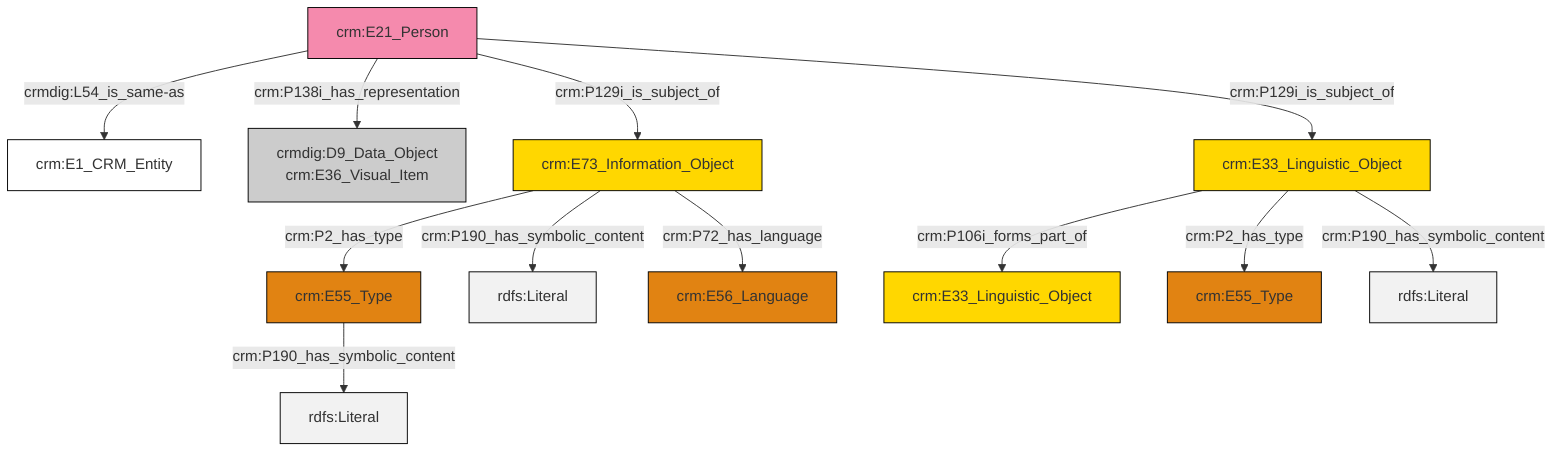graph TD
classDef Literal fill:#f2f2f2,stroke:#000000;
classDef CRM_Entity fill:#FFFFFF,stroke:#000000;
classDef Temporal_Entity fill:#00C9E6, stroke:#000000;
classDef Type fill:#E18312, stroke:#000000;
classDef Time-Span fill:#2C9C91, stroke:#000000;
classDef Appellation fill:#FFEB7F, stroke:#000000;
classDef Place fill:#008836, stroke:#000000;
classDef Persistent_Item fill:#B266B2, stroke:#000000;
classDef Conceptual_Object fill:#FFD700, stroke:#000000;
classDef Physical_Thing fill:#D2B48C, stroke:#000000;
classDef Actor fill:#f58aad, stroke:#000000;
classDef PC_Classes fill:#4ce600, stroke:#000000;
classDef Multi fill:#cccccc,stroke:#000000;

4["crm:E21_Person"]:::Actor -->|crmdig:L54_is_same-as| 5["crm:E1_CRM_Entity"]:::CRM_Entity
6["crm:E73_Information_Object"]:::Conceptual_Object -->|crm:P2_has_type| 7["crm:E55_Type"]:::Type
9["crm:E33_Linguistic_Object"]:::Conceptual_Object -->|crm:P106i_forms_part_of| 10["crm:E33_Linguistic_Object"]:::Conceptual_Object
9["crm:E33_Linguistic_Object"]:::Conceptual_Object -->|crm:P2_has_type| 0["crm:E55_Type"]:::Type
4["crm:E21_Person"]:::Actor -->|crm:P138i_has_representation| 2["crmdig:D9_Data_Object<br>crm:E36_Visual_Item"]:::Multi
9["crm:E33_Linguistic_Object"]:::Conceptual_Object -->|crm:P190_has_symbolic_content| 13[rdfs:Literal]:::Literal
6["crm:E73_Information_Object"]:::Conceptual_Object -->|crm:P190_has_symbolic_content| 14[rdfs:Literal]:::Literal
4["crm:E21_Person"]:::Actor -->|crm:P129i_is_subject_of| 6["crm:E73_Information_Object"]:::Conceptual_Object
7["crm:E55_Type"]:::Type -->|crm:P190_has_symbolic_content| 20[rdfs:Literal]:::Literal
6["crm:E73_Information_Object"]:::Conceptual_Object -->|crm:P72_has_language| 16["crm:E56_Language"]:::Type
4["crm:E21_Person"]:::Actor -->|crm:P129i_is_subject_of| 9["crm:E33_Linguistic_Object"]:::Conceptual_Object